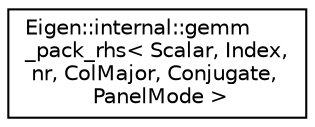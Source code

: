 digraph "Graphical Class Hierarchy"
{
  edge [fontname="Helvetica",fontsize="10",labelfontname="Helvetica",labelfontsize="10"];
  node [fontname="Helvetica",fontsize="10",shape=record];
  rankdir="LR";
  Node1 [label="Eigen::internal::gemm\l_pack_rhs\< Scalar, Index,\l nr, ColMajor, Conjugate,\l PanelMode \>",height=0.2,width=0.4,color="black", fillcolor="white", style="filled",URL="$struct_eigen_1_1internal_1_1gemm__pack__rhs_3_01_scalar_00_01_index_00_01nr_00_01_col_major_00_0da363cf48ad4fbe7aa7e65455e9703fc.html"];
}
